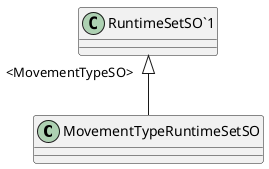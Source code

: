 @startuml
class MovementTypeRuntimeSetSO {
}
"RuntimeSetSO`1" "<MovementTypeSO>" <|-- MovementTypeRuntimeSetSO
@enduml
